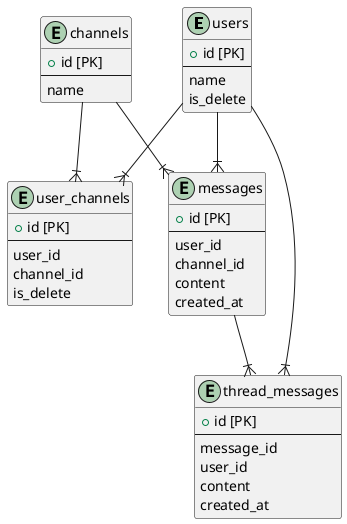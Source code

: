 @startuml
'02_DBモデリング2

entity users {
  + id [PK]
  --
  name
  is_delete
}

entity user_channels {
  + id [PK]
  --
  user_id
  channel_id
  is_delete
}

entity channels {
  + id [PK]
  --
  name
}

entity messages {
  + id [PK]
  --
  user_id
  channel_id
  content
  created_at
}

entity thread_messages {
  + id [PK]
  --
  message_id
  user_id
  content
  created_at
}

users          --|{ user_channels
channels       --|{ user_channels
channels       --|{ messages
messages       --|{ thread_messages
users          --|{ messages
users          --|{ thread_messages

' 横断機能はユーザーの所属しているチャネルを取得してそのメッセージを取得し、
' それに紐付くスレッドを取得すれば検索できるはず

@enduml